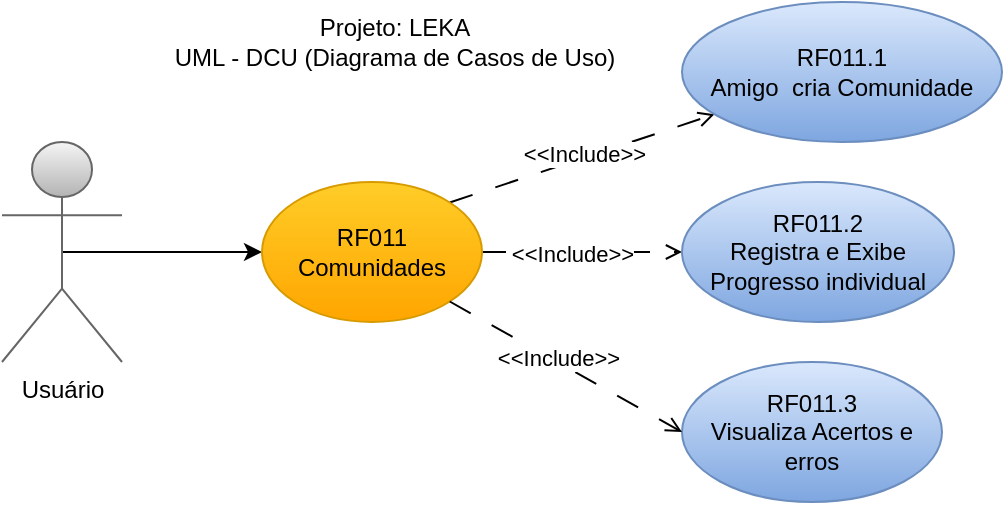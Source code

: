 <mxfile version="24.7.8">
  <diagram id="P1ZYs-dPmpwJIotlu-za" name="Página-1">
    <mxGraphModel dx="1511" dy="1997" grid="1" gridSize="10" guides="1" tooltips="1" connect="1" arrows="1" fold="1" page="1" pageScale="1" pageWidth="827" pageHeight="1169" math="0" shadow="0">
      <root>
        <mxCell id="0" />
        <mxCell id="1" parent="0" />
        <mxCell id="WsqNNofEy5lN3f-Kb209-1" style="edgeStyle=orthogonalEdgeStyle;rounded=0;orthogonalLoop=1;jettySize=auto;html=1;exitX=0.5;exitY=0.5;exitDx=0;exitDy=0;exitPerimeter=0;entryX=0;entryY=0.5;entryDx=0;entryDy=0;" parent="1" source="WsqNNofEy5lN3f-Kb209-2" target="WsqNNofEy5lN3f-Kb209-7" edge="1">
          <mxGeometry relative="1" as="geometry" />
        </mxCell>
        <mxCell id="WsqNNofEy5lN3f-Kb209-2" value="Usuário" style="shape=umlActor;verticalLabelPosition=bottom;verticalAlign=top;html=1;outlineConnect=0;fillColor=#f5f5f5;gradientColor=#b3b3b3;strokeColor=#666666;" parent="1" vertex="1">
          <mxGeometry x="420" y="-40" width="60" height="110" as="geometry" />
        </mxCell>
        <mxCell id="WsqNNofEy5lN3f-Kb209-3" style="rounded=0;orthogonalLoop=1;jettySize=auto;html=1;exitX=1;exitY=0;exitDx=0;exitDy=0;dashed=1;dashPattern=12 12;endArrow=open;endFill=0;" parent="1" source="WsqNNofEy5lN3f-Kb209-7" target="WsqNNofEy5lN3f-Kb209-8" edge="1">
          <mxGeometry relative="1" as="geometry" />
        </mxCell>
        <mxCell id="WsqNNofEy5lN3f-Kb209-4" value="&amp;lt;&amp;lt;Include&amp;gt;&amp;gt;" style="edgeLabel;html=1;align=center;verticalAlign=middle;resizable=0;points=[];" parent="WsqNNofEy5lN3f-Kb209-3" vertex="1" connectable="0">
          <mxGeometry x="0.026" y="2" relative="1" as="geometry">
            <mxPoint as="offset" />
          </mxGeometry>
        </mxCell>
        <mxCell id="WsqNNofEy5lN3f-Kb209-5" style="rounded=0;orthogonalLoop=1;jettySize=auto;html=1;exitX=1;exitY=0.5;exitDx=0;exitDy=0;entryX=0;entryY=0.5;entryDx=0;entryDy=0;dashed=1;dashPattern=12 12;endArrow=open;endFill=0;" parent="1" source="WsqNNofEy5lN3f-Kb209-7" target="WsqNNofEy5lN3f-Kb209-9" edge="1">
          <mxGeometry relative="1" as="geometry" />
        </mxCell>
        <mxCell id="WsqNNofEy5lN3f-Kb209-6" value="&amp;lt;&amp;lt;Include&amp;gt;&amp;gt;" style="edgeLabel;html=1;align=center;verticalAlign=middle;resizable=0;points=[];" parent="WsqNNofEy5lN3f-Kb209-5" vertex="1" connectable="0">
          <mxGeometry x="-0.1" y="-1" relative="1" as="geometry">
            <mxPoint as="offset" />
          </mxGeometry>
        </mxCell>
        <mxCell id="WsqNNofEy5lN3f-Kb209-7" value="RF011&lt;div&gt;Comunidades&lt;/div&gt;" style="ellipse;whiteSpace=wrap;html=1;fillColor=#ffcd28;gradientColor=#ffa500;strokeColor=#d79b00;" parent="1" vertex="1">
          <mxGeometry x="550" y="-20" width="110" height="70" as="geometry" />
        </mxCell>
        <mxCell id="WsqNNofEy5lN3f-Kb209-8" value="RF011.1&lt;div&gt;Amigo&amp;nbsp; cria Comunidade&lt;/div&gt;" style="ellipse;whiteSpace=wrap;html=1;fillColor=#dae8fc;gradientColor=#7ea6e0;strokeColor=#6c8ebf;" parent="1" vertex="1">
          <mxGeometry x="760" y="-110" width="160" height="70" as="geometry" />
        </mxCell>
        <mxCell id="WsqNNofEy5lN3f-Kb209-9" value="RF011.2&lt;div&gt;Registra e Exibe Progresso individual&lt;/div&gt;" style="ellipse;whiteSpace=wrap;html=1;fillColor=#dae8fc;gradientColor=#7ea6e0;strokeColor=#6c8ebf;" parent="1" vertex="1">
          <mxGeometry x="760" y="-20" width="136" height="70" as="geometry" />
        </mxCell>
        <mxCell id="WsqNNofEy5lN3f-Kb209-10" value="RF011.3&lt;div&gt;Visualiza Acertos e erros&lt;/div&gt;" style="ellipse;whiteSpace=wrap;html=1;fillColor=#dae8fc;gradientColor=#7ea6e0;strokeColor=#6c8ebf;" parent="1" vertex="1">
          <mxGeometry x="760" y="70" width="130" height="70" as="geometry" />
        </mxCell>
        <mxCell id="WsqNNofEy5lN3f-Kb209-11" style="rounded=0;orthogonalLoop=1;jettySize=auto;html=1;exitX=1;exitY=1;exitDx=0;exitDy=0;entryX=0;entryY=0.5;entryDx=0;entryDy=0;endArrow=open;endFill=0;dashed=1;dashPattern=12 12;" parent="1" source="WsqNNofEy5lN3f-Kb209-7" target="WsqNNofEy5lN3f-Kb209-10" edge="1">
          <mxGeometry relative="1" as="geometry" />
        </mxCell>
        <mxCell id="WsqNNofEy5lN3f-Kb209-12" value="&amp;lt;&amp;lt;Include&amp;gt;&amp;gt;" style="edgeLabel;html=1;align=center;verticalAlign=middle;resizable=0;points=[];" parent="WsqNNofEy5lN3f-Kb209-11" vertex="1" connectable="0">
          <mxGeometry x="-0.084" y="2" relative="1" as="geometry">
            <mxPoint as="offset" />
          </mxGeometry>
        </mxCell>
        <mxCell id="WsqNNofEy5lN3f-Kb209-13" value="Projeto: LEKA&lt;div&gt;UML - DCU (Diagrama de Casos de Uso)&lt;/div&gt;" style="text;html=1;align=center;verticalAlign=middle;resizable=0;points=[];autosize=1;strokeColor=none;fillColor=none;" parent="1" vertex="1">
          <mxGeometry x="496" y="-110" width="240" height="40" as="geometry" />
        </mxCell>
      </root>
    </mxGraphModel>
  </diagram>
</mxfile>
